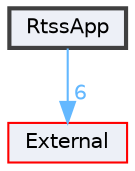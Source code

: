 digraph "RtssApp"
{
 // LATEX_PDF_SIZE
  bgcolor="transparent";
  edge [fontname=Helvetica,fontsize=10,labelfontname=Helvetica,labelfontsize=10];
  node [fontname=Helvetica,fontsize=10,shape=box,height=0.2,width=0.4];
  compound=true
  dir_bf048079ba08fe0d99da726366835965 [label="RtssApp", fillcolor="#edf0f7", color="grey25", style="filled,bold", URL="dir_bf048079ba08fe0d99da726366835965.html",tooltip=""];
  dir_443fc37f241ba4018364a998c18d007b [label="External", fillcolor="#edf0f7", color="red", style="filled", URL="dir_443fc37f241ba4018364a998c18d007b.html",tooltip=""];
  dir_bf048079ba08fe0d99da726366835965->dir_443fc37f241ba4018364a998c18d007b [headlabel="6", labeldistance=1.5 headhref="dir_000003_000001.html" href="dir_000003_000001.html" color="steelblue1" fontcolor="steelblue1"];
}
